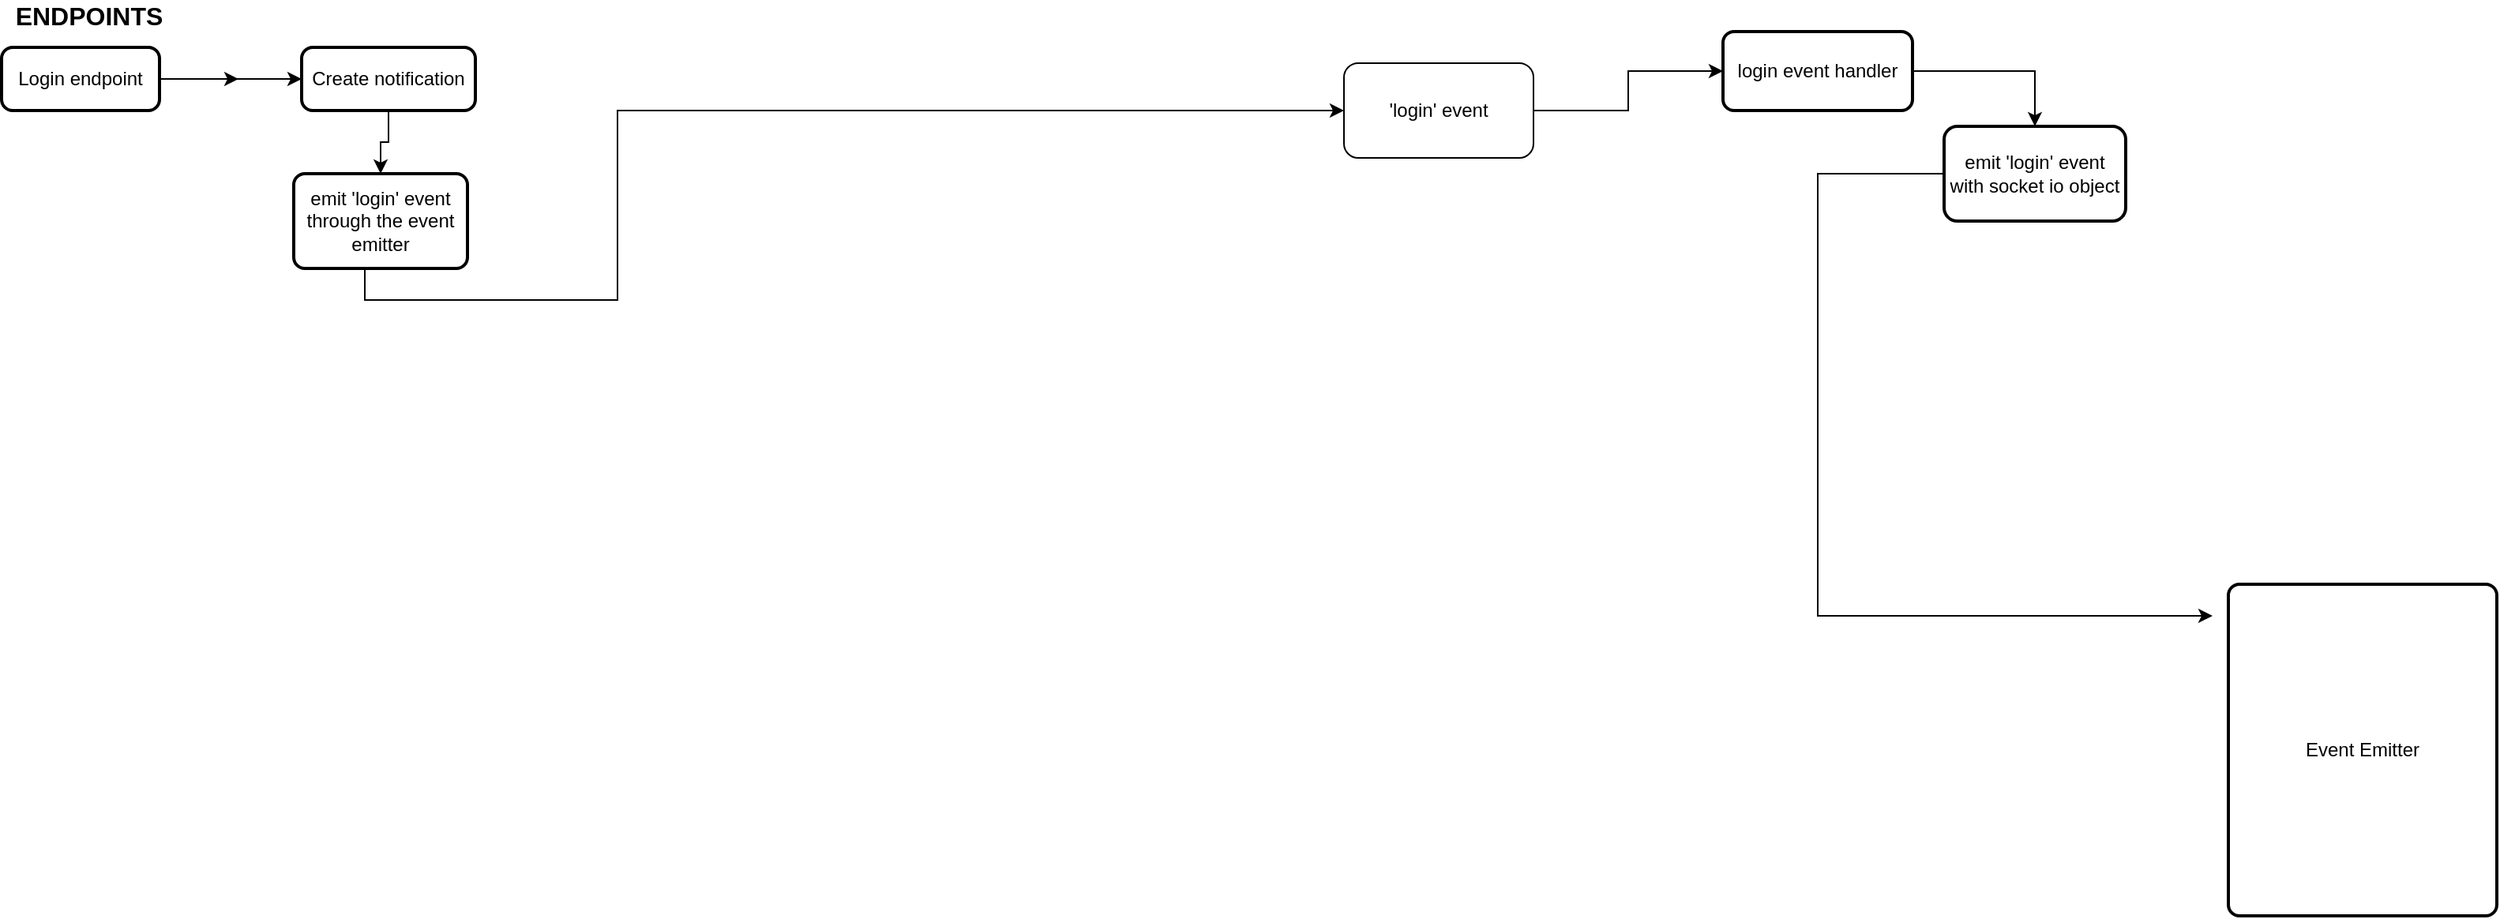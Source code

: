 <mxfile version="15.2.9" type="github">
  <diagram id="kgpKYQtTHZ0yAKxKKP6v" name="Page-1">
    <mxGraphModel dx="3384" dy="2109" grid="1" gridSize="10" guides="1" tooltips="1" connect="1" arrows="1" fold="1" page="1" pageScale="1" pageWidth="827" pageHeight="1169" math="0" shadow="0">
      <root>
        <mxCell id="0" />
        <mxCell id="1" parent="0" />
        <mxCell id="lxzdZH-YtdKzmT2m1n2P-6" value="" style="edgeStyle=orthogonalEdgeStyle;rounded=0;orthogonalLoop=1;jettySize=auto;html=1;" edge="1" parent="1" source="lxzdZH-YtdKzmT2m1n2P-4">
          <mxGeometry relative="1" as="geometry">
            <mxPoint x="-1480" y="-1100" as="targetPoint" />
          </mxGeometry>
        </mxCell>
        <mxCell id="lxzdZH-YtdKzmT2m1n2P-14" value="" style="edgeStyle=orthogonalEdgeStyle;rounded=0;orthogonalLoop=1;jettySize=auto;html=1;" edge="1" parent="1" source="lxzdZH-YtdKzmT2m1n2P-4" target="lxzdZH-YtdKzmT2m1n2P-13">
          <mxGeometry relative="1" as="geometry" />
        </mxCell>
        <mxCell id="lxzdZH-YtdKzmT2m1n2P-4" value="Login endpoint" style="rounded=1;whiteSpace=wrap;html=1;absoluteArcSize=1;arcSize=14;strokeWidth=2;" vertex="1" parent="1">
          <mxGeometry x="-1630" y="-1120" width="100" height="40" as="geometry" />
        </mxCell>
        <mxCell id="lxzdZH-YtdKzmT2m1n2P-18" value="" style="edgeStyle=orthogonalEdgeStyle;rounded=0;orthogonalLoop=1;jettySize=auto;html=1;" edge="1" parent="1" source="lxzdZH-YtdKzmT2m1n2P-13" target="lxzdZH-YtdKzmT2m1n2P-17">
          <mxGeometry relative="1" as="geometry" />
        </mxCell>
        <mxCell id="lxzdZH-YtdKzmT2m1n2P-13" value="Create notification" style="rounded=1;whiteSpace=wrap;html=1;absoluteArcSize=1;arcSize=14;strokeWidth=2;" vertex="1" parent="1">
          <mxGeometry x="-1440" y="-1120" width="110" height="40" as="geometry" />
        </mxCell>
        <mxCell id="lxzdZH-YtdKzmT2m1n2P-35" style="edgeStyle=orthogonalEdgeStyle;rounded=0;orthogonalLoop=1;jettySize=auto;html=1;entryX=0;entryY=0.5;entryDx=0;entryDy=0;exitX=0.5;exitY=1;exitDx=0;exitDy=0;" edge="1" parent="1" source="lxzdZH-YtdKzmT2m1n2P-17" target="lxzdZH-YtdKzmT2m1n2P-32">
          <mxGeometry relative="1" as="geometry">
            <mxPoint x="-860" y="-1090" as="targetPoint" />
            <mxPoint x="-1380" y="-940" as="sourcePoint" />
            <Array as="points">
              <mxPoint x="-1400" y="-980" />
              <mxPoint x="-1400" y="-960" />
              <mxPoint x="-1240" y="-960" />
              <mxPoint x="-1240" y="-1080" />
            </Array>
          </mxGeometry>
        </mxCell>
        <mxCell id="lxzdZH-YtdKzmT2m1n2P-17" value="emit &#39;login&#39; event through the event emitter" style="rounded=1;whiteSpace=wrap;html=1;absoluteArcSize=1;arcSize=14;strokeWidth=2;" vertex="1" parent="1">
          <mxGeometry x="-1445" y="-1040" width="110" height="60" as="geometry" />
        </mxCell>
        <mxCell id="lxzdZH-YtdKzmT2m1n2P-24" value="Event Emitter" style="rounded=1;whiteSpace=wrap;html=1;absoluteArcSize=1;arcSize=14;strokeWidth=2;" vertex="1" parent="1">
          <mxGeometry x="-220" y="-780" width="170" height="210" as="geometry" />
        </mxCell>
        <mxCell id="lxzdZH-YtdKzmT2m1n2P-28" value="" style="edgeStyle=orthogonalEdgeStyle;rounded=0;orthogonalLoop=1;jettySize=auto;html=1;" edge="1" parent="1" source="lxzdZH-YtdKzmT2m1n2P-25" target="lxzdZH-YtdKzmT2m1n2P-27">
          <mxGeometry relative="1" as="geometry" />
        </mxCell>
        <mxCell id="lxzdZH-YtdKzmT2m1n2P-25" value="login event handler" style="whiteSpace=wrap;html=1;rounded=1;strokeWidth=2;arcSize=14;" vertex="1" parent="1">
          <mxGeometry x="-540" y="-1130" width="120" height="50" as="geometry" />
        </mxCell>
        <mxCell id="lxzdZH-YtdKzmT2m1n2P-33" style="edgeStyle=orthogonalEdgeStyle;rounded=0;orthogonalLoop=1;jettySize=auto;html=1;" edge="1" parent="1" source="lxzdZH-YtdKzmT2m1n2P-27">
          <mxGeometry relative="1" as="geometry">
            <mxPoint x="-230" y="-760" as="targetPoint" />
            <Array as="points">
              <mxPoint x="-480" y="-760" />
            </Array>
          </mxGeometry>
        </mxCell>
        <mxCell id="lxzdZH-YtdKzmT2m1n2P-27" value="emit &#39;login&#39; event with socket io object" style="whiteSpace=wrap;html=1;rounded=1;strokeWidth=2;arcSize=14;" vertex="1" parent="1">
          <mxGeometry x="-400" y="-1070" width="115" height="60" as="geometry" />
        </mxCell>
        <mxCell id="lxzdZH-YtdKzmT2m1n2P-34" style="edgeStyle=orthogonalEdgeStyle;rounded=0;orthogonalLoop=1;jettySize=auto;html=1;entryX=0;entryY=0.5;entryDx=0;entryDy=0;" edge="1" parent="1" source="lxzdZH-YtdKzmT2m1n2P-32" target="lxzdZH-YtdKzmT2m1n2P-25">
          <mxGeometry relative="1" as="geometry" />
        </mxCell>
        <mxCell id="lxzdZH-YtdKzmT2m1n2P-32" value="&#39;login&#39; event" style="rounded=1;whiteSpace=wrap;html=1;" vertex="1" parent="1">
          <mxGeometry x="-780" y="-1110" width="120" height="60" as="geometry" />
        </mxCell>
        <mxCell id="lxzdZH-YtdKzmT2m1n2P-36" value="&lt;font size=&quot;1&quot;&gt;&lt;b style=&quot;font-size: 16px&quot;&gt;ENDPOINTS&lt;/b&gt;&lt;/font&gt;" style="text;html=1;align=center;verticalAlign=middle;resizable=0;points=[];autosize=1;strokeColor=none;fillColor=none;" vertex="1" parent="1">
          <mxGeometry x="-1630" y="-1150" width="110" height="20" as="geometry" />
        </mxCell>
      </root>
    </mxGraphModel>
  </diagram>
</mxfile>
